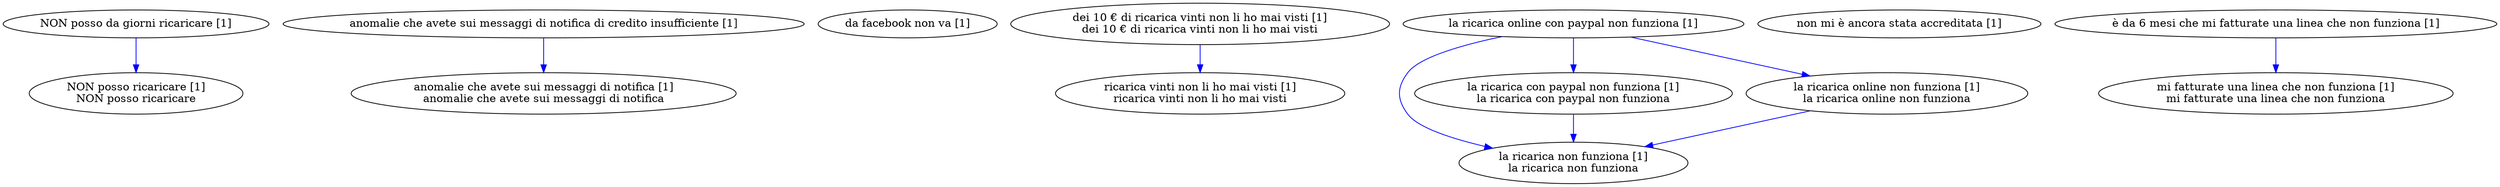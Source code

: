 digraph collapsedGraph {
"NON posso ricaricare [1]\nNON posso ricaricare""NON posso da giorni ricaricare [1]""anomalie che avete sui messaggi di notifica [1]\nanomalie che avete sui messaggi di notifica""anomalie che avete sui messaggi di notifica di credito insufficiente [1]""da facebook non va [1]""ricarica vinti non li ho mai visti [1]\nricarica vinti non li ho mai visti""dei 10 € di ricarica vinti non li ho mai visti [1]\ndei 10 € di ricarica vinti non li ho mai visti""la ricarica non funziona [1]\nla ricarica non funziona""la ricarica online con paypal non funziona [1]""la ricarica con paypal non funziona [1]\nla ricarica con paypal non funziona""la ricarica online non funziona [1]\nla ricarica online non funziona""non mi è ancora stata accreditata [1]""mi fatturate una linea che non funziona [1]\nmi fatturate una linea che non funziona""è da 6 mesi che mi fatturate una linea che non funziona [1]""NON posso da giorni ricaricare [1]" -> "NON posso ricaricare [1]\nNON posso ricaricare" [color=blue]
"anomalie che avete sui messaggi di notifica di credito insufficiente [1]" -> "anomalie che avete sui messaggi di notifica [1]\nanomalie che avete sui messaggi di notifica" [color=blue]
"dei 10 € di ricarica vinti non li ho mai visti [1]\ndei 10 € di ricarica vinti non li ho mai visti" -> "ricarica vinti non li ho mai visti [1]\nricarica vinti non li ho mai visti" [color=blue]
"la ricarica online con paypal non funziona [1]" -> "la ricarica con paypal non funziona [1]\nla ricarica con paypal non funziona" [color=blue]
"la ricarica con paypal non funziona [1]\nla ricarica con paypal non funziona" -> "la ricarica non funziona [1]\nla ricarica non funziona" [color=blue]
"la ricarica online con paypal non funziona [1]" -> "la ricarica online non funziona [1]\nla ricarica online non funziona" [color=blue]
"la ricarica online non funziona [1]\nla ricarica online non funziona" -> "la ricarica non funziona [1]\nla ricarica non funziona" [color=blue]
"la ricarica online con paypal non funziona [1]" -> "la ricarica non funziona [1]\nla ricarica non funziona" [color=blue]
"è da 6 mesi che mi fatturate una linea che non funziona [1]" -> "mi fatturate una linea che non funziona [1]\nmi fatturate una linea che non funziona" [color=blue]
}
